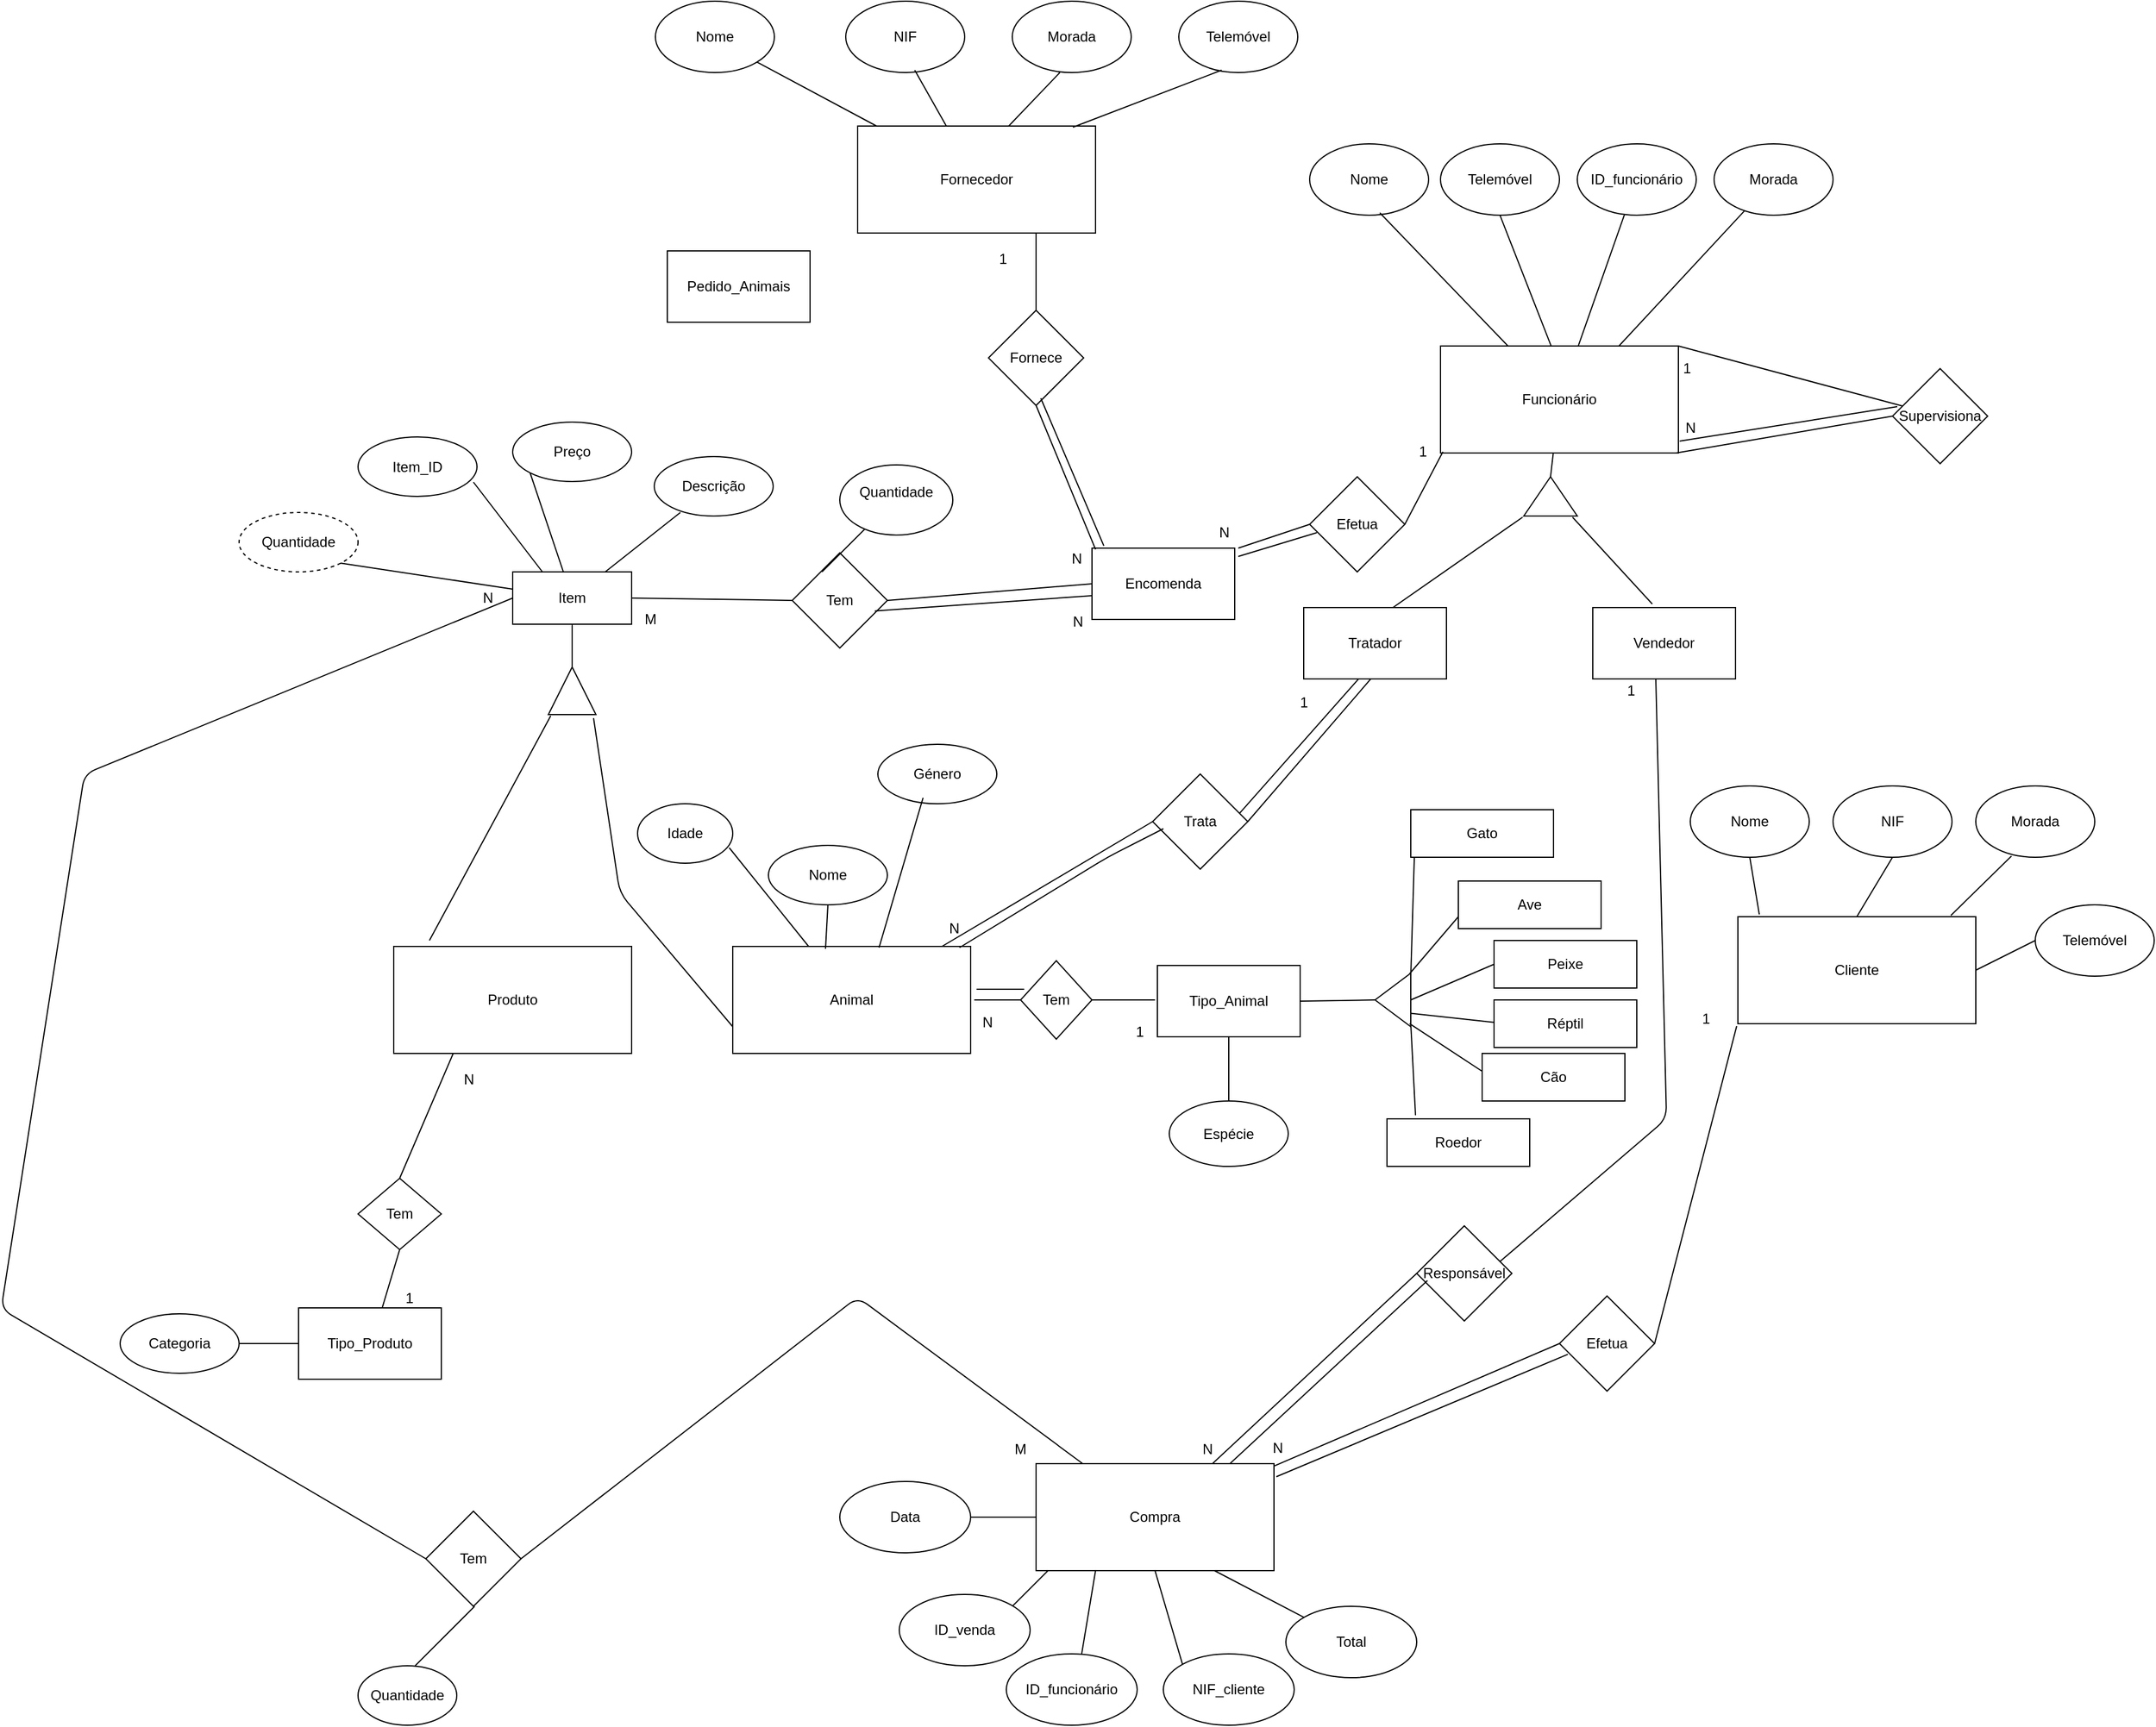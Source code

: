<mxfile version="10.6.0" type="device"><diagram id="FRDABGkVhqQnjcXK8Obk" name="Page-1"><mxGraphModel dx="1667" dy="494" grid="1" gridSize="10" guides="1" tooltips="1" connect="1" arrows="1" fold="1" page="1" pageScale="1" pageWidth="827" pageHeight="1169" math="0" shadow="0"><root><mxCell id="0"/><mxCell id="1" parent="0"/><mxCell id="_rXW79OoXIM1XM2vU_pH-1" value="Fornecedor" style="rounded=0;whiteSpace=wrap;html=1;" parent="1" vertex="1"><mxGeometry x="460" y="145" width="200" height="90" as="geometry"/></mxCell><mxCell id="_rXW79OoXIM1XM2vU_pH-3" value="Animal" style="rounded=0;whiteSpace=wrap;html=1;" parent="1" vertex="1"><mxGeometry x="355" y="835" width="200" height="90" as="geometry"/></mxCell><mxCell id="_rXW79OoXIM1XM2vU_pH-4" value="Produto" style="rounded=0;whiteSpace=wrap;html=1;" parent="1" vertex="1"><mxGeometry x="70" y="835" width="200" height="90" as="geometry"/></mxCell><mxCell id="_rXW79OoXIM1XM2vU_pH-5" value="Funcionário" style="rounded=0;whiteSpace=wrap;html=1;" parent="1" vertex="1"><mxGeometry x="950" y="330" width="200" height="90" as="geometry"/></mxCell><mxCell id="_rXW79OoXIM1XM2vU_pH-6" value="Cliente" style="rounded=0;whiteSpace=wrap;html=1;" parent="1" vertex="1"><mxGeometry x="1200" y="810" width="200" height="90" as="geometry"/></mxCell><mxCell id="_rXW79OoXIM1XM2vU_pH-7" value="Compra" style="rounded=0;whiteSpace=wrap;html=1;" parent="1" vertex="1"><mxGeometry x="610" y="1270" width="200" height="90" as="geometry"/></mxCell><mxCell id="_rXW79OoXIM1XM2vU_pH-11" value="Pedido_Animais" style="rounded=0;whiteSpace=wrap;html=1;" parent="1" vertex="1"><mxGeometry x="300" y="250" width="120" height="60" as="geometry"/></mxCell><mxCell id="_rXW79OoXIM1XM2vU_pH-13" value="Item" style="rounded=0;whiteSpace=wrap;html=1;" parent="1" vertex="1"><mxGeometry x="170" y="520" width="100" height="44" as="geometry"/></mxCell><mxCell id="_rXW79OoXIM1XM2vU_pH-14" value="Encomenda" style="rounded=0;whiteSpace=wrap;html=1;" parent="1" vertex="1"><mxGeometry x="657" y="500" width="120" height="60" as="geometry"/></mxCell><mxCell id="_rXW79OoXIM1XM2vU_pH-15" value="Nome" style="ellipse;whiteSpace=wrap;html=1;" parent="1" vertex="1"><mxGeometry x="290" y="40" width="100" height="60" as="geometry"/></mxCell><mxCell id="_rXW79OoXIM1XM2vU_pH-17" value="ID_funcionário" style="ellipse;whiteSpace=wrap;html=1;" parent="1" vertex="1"><mxGeometry x="1065" y="160" width="100" height="60" as="geometry"/></mxCell><mxCell id="_rXW79OoXIM1XM2vU_pH-18" value="Telemóvel" style="ellipse;whiteSpace=wrap;html=1;" parent="1" vertex="1"><mxGeometry x="950" y="160" width="100" height="60" as="geometry"/></mxCell><mxCell id="_rXW79OoXIM1XM2vU_pH-19" value="Nome" style="ellipse;whiteSpace=wrap;html=1;" parent="1" vertex="1"><mxGeometry x="840" y="160" width="100" height="60" as="geometry"/></mxCell><mxCell id="_rXW79OoXIM1XM2vU_pH-20" value="NIF" style="ellipse;whiteSpace=wrap;html=1;" parent="1" vertex="1"><mxGeometry x="450" y="40" width="100" height="60" as="geometry"/></mxCell><mxCell id="_rXW79OoXIM1XM2vU_pH-21" value="Morada" style="ellipse;whiteSpace=wrap;html=1;" parent="1" vertex="1"><mxGeometry x="590" y="40" width="100" height="60" as="geometry"/></mxCell><mxCell id="_rXW79OoXIM1XM2vU_pH-24" value="Telemóvel" style="ellipse;whiteSpace=wrap;html=1;" parent="1" vertex="1"><mxGeometry x="730" y="40" width="100" height="60" as="geometry"/></mxCell><mxCell id="_rXW79OoXIM1XM2vU_pH-26" value="" style="endArrow=none;html=1;entryX=1;entryY=1;entryDx=0;entryDy=0;" parent="1" source="_rXW79OoXIM1XM2vU_pH-1" target="_rXW79OoXIM1XM2vU_pH-15" edge="1"><mxGeometry width="50" height="50" relative="1" as="geometry"><mxPoint x="390" y="140" as="sourcePoint"/><mxPoint x="440" y="90" as="targetPoint"/></mxGeometry></mxCell><mxCell id="_rXW79OoXIM1XM2vU_pH-27" value="" style="endArrow=none;html=1;entryX=0.58;entryY=0.967;entryDx=0;entryDy=0;entryPerimeter=0;" parent="1" source="_rXW79OoXIM1XM2vU_pH-1" target="_rXW79OoXIM1XM2vU_pH-20" edge="1"><mxGeometry width="50" height="50" relative="1" as="geometry"><mxPoint x="500" y="150" as="sourcePoint"/><mxPoint x="550" y="100" as="targetPoint"/></mxGeometry></mxCell><mxCell id="_rXW79OoXIM1XM2vU_pH-28" value="" style="endArrow=none;html=1;exitX=0.635;exitY=0;exitDx=0;exitDy=0;exitPerimeter=0;" parent="1" source="_rXW79OoXIM1XM2vU_pH-1" edge="1"><mxGeometry width="50" height="50" relative="1" as="geometry"><mxPoint x="580" y="150" as="sourcePoint"/><mxPoint x="630" y="100" as="targetPoint"/></mxGeometry></mxCell><mxCell id="_rXW79OoXIM1XM2vU_pH-29" value="" style="endArrow=none;html=1;exitX=0.905;exitY=0.011;exitDx=0;exitDy=0;exitPerimeter=0;entryX=0.36;entryY=0.967;entryDx=0;entryDy=0;entryPerimeter=0;" parent="1" source="_rXW79OoXIM1XM2vU_pH-1" target="_rXW79OoXIM1XM2vU_pH-24" edge="1"><mxGeometry width="50" height="50" relative="1" as="geometry"><mxPoint x="700" y="150" as="sourcePoint"/><mxPoint x="750" y="100" as="targetPoint"/></mxGeometry></mxCell><mxCell id="_rXW79OoXIM1XM2vU_pH-31" value="Morada" style="ellipse;whiteSpace=wrap;html=1;" parent="1" vertex="1"><mxGeometry x="1180" y="160" width="100" height="60" as="geometry"/></mxCell><mxCell id="_rXW79OoXIM1XM2vU_pH-33" value="" style="endArrow=none;html=1;entryX=0.59;entryY=0.967;entryDx=0;entryDy=0;entryPerimeter=0;" parent="1" source="_rXW79OoXIM1XM2vU_pH-5" target="_rXW79OoXIM1XM2vU_pH-19" edge="1"><mxGeometry width="50" height="50" relative="1" as="geometry"><mxPoint x="930" y="260" as="sourcePoint"/><mxPoint x="980" y="210" as="targetPoint"/></mxGeometry></mxCell><mxCell id="_rXW79OoXIM1XM2vU_pH-34" value="" style="endArrow=none;html=1;entryX=0.5;entryY=1;entryDx=0;entryDy=0;" parent="1" target="_rXW79OoXIM1XM2vU_pH-18" edge="1"><mxGeometry width="50" height="50" relative="1" as="geometry"><mxPoint x="1043" y="330" as="sourcePoint"/><mxPoint x="1100" y="210" as="targetPoint"/></mxGeometry></mxCell><mxCell id="_rXW79OoXIM1XM2vU_pH-35" value="" style="endArrow=none;html=1;" parent="1" source="_rXW79OoXIM1XM2vU_pH-5" target="_rXW79OoXIM1XM2vU_pH-17" edge="1"><mxGeometry width="50" height="50" relative="1" as="geometry"><mxPoint x="1170" y="260" as="sourcePoint"/><mxPoint x="1220" y="210" as="targetPoint"/></mxGeometry></mxCell><mxCell id="_rXW79OoXIM1XM2vU_pH-36" value="" style="endArrow=none;html=1;exitX=0.75;exitY=0;exitDx=0;exitDy=0;" parent="1" source="_rXW79OoXIM1XM2vU_pH-5" target="_rXW79OoXIM1XM2vU_pH-31" edge="1"><mxGeometry width="50" height="50" relative="1" as="geometry"><mxPoint x="1200" y="260" as="sourcePoint"/><mxPoint x="1250" y="210" as="targetPoint"/></mxGeometry></mxCell><mxCell id="_rXW79OoXIM1XM2vU_pH-37" value="" style="endArrow=none;html=1;" parent="1" edge="1"><mxGeometry width="50" height="50" relative="1" as="geometry"><mxPoint x="650" y="880" as="sourcePoint"/><mxPoint x="710" y="880" as="targetPoint"/></mxGeometry></mxCell><mxCell id="_rXW79OoXIM1XM2vU_pH-38" value="" style="triangle;whiteSpace=wrap;html=1;direction=west;" parent="1" vertex="1"><mxGeometry x="895" y="857.5" width="30" height="45" as="geometry"/></mxCell><mxCell id="_rXW79OoXIM1XM2vU_pH-41" value="" style="endArrow=none;html=1;exitX=0.033;exitY=0.989;exitDx=0;exitDy=0;exitPerimeter=0;" parent="1" source="_rXW79OoXIM1XM2vU_pH-38" edge="1"><mxGeometry width="50" height="50" relative="1" as="geometry"><mxPoint x="915" y="860" as="sourcePoint"/><mxPoint x="965" y="810" as="targetPoint"/></mxGeometry></mxCell><mxCell id="_rXW79OoXIM1XM2vU_pH-42" value="" style="endArrow=none;html=1;exitX=0;exitY=0.5;exitDx=0;exitDy=0;" parent="1" source="_rXW79OoXIM1XM2vU_pH-38" edge="1"><mxGeometry width="50" height="50" relative="1" as="geometry"><mxPoint x="945" y="900" as="sourcePoint"/><mxPoint x="995" y="850" as="targetPoint"/></mxGeometry></mxCell><mxCell id="_rXW79OoXIM1XM2vU_pH-43" value="" style="endArrow=none;html=1;entryX=0.033;entryY=0.056;entryDx=0;entryDy=0;entryPerimeter=0;" parent="1" target="_rXW79OoXIM1XM2vU_pH-38" edge="1"><mxGeometry width="50" height="50" relative="1" as="geometry"><mxPoint x="985" y="940" as="sourcePoint"/><mxPoint x="935" y="900" as="targetPoint"/></mxGeometry></mxCell><mxCell id="_rXW79OoXIM1XM2vU_pH-44" value="" style="endArrow=none;html=1;entryX=0;entryY=0.25;entryDx=0;entryDy=0;" parent="1" target="_rXW79OoXIM1XM2vU_pH-38" edge="1"><mxGeometry width="50" height="50" relative="1" as="geometry"><mxPoint x="995" y="900" as="sourcePoint"/><mxPoint x="1005" y="890" as="targetPoint"/><Array as="points"><mxPoint x="1005" y="900"/></Array></mxGeometry></mxCell><mxCell id="_rXW79OoXIM1XM2vU_pH-45" value="Ave" style="rounded=0;whiteSpace=wrap;html=1;" parent="1" vertex="1"><mxGeometry x="965" y="780" width="120" height="40" as="geometry"/></mxCell><mxCell id="_rXW79OoXIM1XM2vU_pH-48" value="Peixe" style="rounded=0;whiteSpace=wrap;html=1;" parent="1" vertex="1"><mxGeometry x="995" y="830" width="120" height="40" as="geometry"/></mxCell><mxCell id="_rXW79OoXIM1XM2vU_pH-49" value="Réptil" style="rounded=0;whiteSpace=wrap;html=1;" parent="1" vertex="1"><mxGeometry x="995" y="880" width="120" height="40" as="geometry"/></mxCell><mxCell id="_rXW79OoXIM1XM2vU_pH-50" value="Cão" style="rounded=0;whiteSpace=wrap;html=1;" parent="1" vertex="1"><mxGeometry x="985" y="925" width="120" height="40" as="geometry"/></mxCell><mxCell id="_rXW79OoXIM1XM2vU_pH-51" value="Roedor" style="rounded=0;whiteSpace=wrap;html=1;" parent="1" vertex="1"><mxGeometry x="905" y="980" width="120" height="40" as="geometry"/></mxCell><mxCell id="_rXW79OoXIM1XM2vU_pH-52" value="Gato" style="rounded=0;whiteSpace=wrap;html=1;" parent="1" vertex="1"><mxGeometry x="925" y="720" width="120" height="40" as="geometry"/></mxCell><mxCell id="_rXW79OoXIM1XM2vU_pH-53" value="" style="endArrow=none;html=1;exitX=0.2;exitY=-0.075;exitDx=0;exitDy=0;exitPerimeter=0;" parent="1" source="_rXW79OoXIM1XM2vU_pH-51" edge="1"><mxGeometry width="50" height="50" relative="1" as="geometry"><mxPoint x="885" y="950" as="sourcePoint"/><mxPoint x="925" y="900" as="targetPoint"/></mxGeometry></mxCell><mxCell id="_rXW79OoXIM1XM2vU_pH-54" value="" style="endArrow=none;html=1;entryX=0.025;entryY=1;entryDx=0;entryDy=0;entryPerimeter=0;" parent="1" target="_rXW79OoXIM1XM2vU_pH-52" edge="1"><mxGeometry width="50" height="50" relative="1" as="geometry"><mxPoint x="925" y="860" as="sourcePoint"/><mxPoint x="955" y="750" as="targetPoint"/></mxGeometry></mxCell><mxCell id="_rXW79OoXIM1XM2vU_pH-55" value="" style="endArrow=none;html=1;" parent="1" edge="1"><mxGeometry width="50" height="50" relative="1" as="geometry"><mxPoint x="570" y="1410" as="sourcePoint"/><mxPoint x="620" y="1360" as="targetPoint"/></mxGeometry></mxCell><mxCell id="_rXW79OoXIM1XM2vU_pH-56" value="" style="endArrow=none;html=1;entryX=0.25;entryY=1;entryDx=0;entryDy=0;exitX=0.573;exitY=0.033;exitDx=0;exitDy=0;exitPerimeter=0;" parent="1" source="_rXW79OoXIM1XM2vU_pH-60" target="_rXW79OoXIM1XM2vU_pH-7" edge="1"><mxGeometry width="50" height="50" relative="1" as="geometry"><mxPoint x="650" y="1410" as="sourcePoint"/><mxPoint x="700" y="1360" as="targetPoint"/></mxGeometry></mxCell><mxCell id="_rXW79OoXIM1XM2vU_pH-57" value="" style="endArrow=none;html=1;entryX=0.5;entryY=1;entryDx=0;entryDy=0;exitX=0;exitY=0;exitDx=0;exitDy=0;" parent="1" source="_rXW79OoXIM1XM2vU_pH-61" target="_rXW79OoXIM1XM2vU_pH-7" edge="1"><mxGeometry width="50" height="50" relative="1" as="geometry"><mxPoint x="710" y="1420" as="sourcePoint"/><mxPoint x="740" y="1360" as="targetPoint"/></mxGeometry></mxCell><mxCell id="_rXW79OoXIM1XM2vU_pH-58" value="" style="endArrow=none;html=1;entryX=0.75;entryY=1;entryDx=0;entryDy=0;" parent="1" source="_rXW79OoXIM1XM2vU_pH-62" target="_rXW79OoXIM1XM2vU_pH-7" edge="1"><mxGeometry width="50" height="50" relative="1" as="geometry"><mxPoint x="790" y="1410" as="sourcePoint"/><mxPoint x="850" y="1360" as="targetPoint"/></mxGeometry></mxCell><mxCell id="_rXW79OoXIM1XM2vU_pH-59" value="ID_venda" style="ellipse;whiteSpace=wrap;html=1;" parent="1" vertex="1"><mxGeometry x="495" y="1380" width="110" height="60" as="geometry"/></mxCell><mxCell id="_rXW79OoXIM1XM2vU_pH-60" value="ID_funcionário" style="ellipse;whiteSpace=wrap;html=1;" parent="1" vertex="1"><mxGeometry x="585" y="1430" width="110" height="60" as="geometry"/></mxCell><mxCell id="_rXW79OoXIM1XM2vU_pH-61" value="NIF_cliente" style="ellipse;whiteSpace=wrap;html=1;" parent="1" vertex="1"><mxGeometry x="717" y="1430" width="110" height="60" as="geometry"/></mxCell><mxCell id="_rXW79OoXIM1XM2vU_pH-62" value="Total" style="ellipse;whiteSpace=wrap;html=1;" parent="1" vertex="1"><mxGeometry x="820" y="1390" width="110" height="60" as="geometry"/></mxCell><mxCell id="_rXW79OoXIM1XM2vU_pH-63" value="Nome" style="ellipse;whiteSpace=wrap;html=1;" parent="1" vertex="1"><mxGeometry x="1160" y="700" width="100" height="60" as="geometry"/></mxCell><mxCell id="_rXW79OoXIM1XM2vU_pH-64" value="Telemóvel" style="ellipse;whiteSpace=wrap;html=1;" parent="1" vertex="1"><mxGeometry x="1450" y="800" width="100" height="60" as="geometry"/></mxCell><mxCell id="_rXW79OoXIM1XM2vU_pH-65" value="NIF" style="ellipse;whiteSpace=wrap;html=1;" parent="1" vertex="1"><mxGeometry x="1280" y="700" width="100" height="60" as="geometry"/></mxCell><mxCell id="_rXW79OoXIM1XM2vU_pH-66" value="Morada" style="ellipse;whiteSpace=wrap;html=1;" parent="1" vertex="1"><mxGeometry x="1400" y="700" width="100" height="60" as="geometry"/></mxCell><mxCell id="_rXW79OoXIM1XM2vU_pH-67" value="" style="endArrow=none;html=1;exitX=0.09;exitY=-0.022;exitDx=0;exitDy=0;exitPerimeter=0;entryX=0.5;entryY=1;entryDx=0;entryDy=0;" parent="1" source="_rXW79OoXIM1XM2vU_pH-6" target="_rXW79OoXIM1XM2vU_pH-63" edge="1"><mxGeometry width="50" height="50" relative="1" as="geometry"><mxPoint x="1190" y="800" as="sourcePoint"/><mxPoint x="1240" y="750" as="targetPoint"/></mxGeometry></mxCell><mxCell id="_rXW79OoXIM1XM2vU_pH-68" value="" style="endArrow=none;html=1;exitX=0.5;exitY=0;exitDx=0;exitDy=0;entryX=0.5;entryY=1;entryDx=0;entryDy=0;" parent="1" source="_rXW79OoXIM1XM2vU_pH-6" target="_rXW79OoXIM1XM2vU_pH-65" edge="1"><mxGeometry width="50" height="50" relative="1" as="geometry"><mxPoint x="1300" y="800" as="sourcePoint"/><mxPoint x="1350" y="750" as="targetPoint"/></mxGeometry></mxCell><mxCell id="_rXW79OoXIM1XM2vU_pH-70" value="" style="endArrow=none;html=1;exitX=0.895;exitY=-0.011;exitDx=0;exitDy=0;exitPerimeter=0;entryX=0.3;entryY=0.983;entryDx=0;entryDy=0;entryPerimeter=0;" parent="1" source="_rXW79OoXIM1XM2vU_pH-6" target="_rXW79OoXIM1XM2vU_pH-66" edge="1"><mxGeometry width="50" height="50" relative="1" as="geometry"><mxPoint x="1400" y="800" as="sourcePoint"/><mxPoint x="1450" y="750" as="targetPoint"/></mxGeometry></mxCell><mxCell id="_rXW79OoXIM1XM2vU_pH-71" value="" style="endArrow=none;html=1;exitX=1;exitY=0.5;exitDx=0;exitDy=0;entryX=0;entryY=0.5;entryDx=0;entryDy=0;" parent="1" source="_rXW79OoXIM1XM2vU_pH-6" target="_rXW79OoXIM1XM2vU_pH-64" edge="1"><mxGeometry width="50" height="50" relative="1" as="geometry"><mxPoint x="1410" y="870" as="sourcePoint"/><mxPoint x="1460" y="820" as="targetPoint"/></mxGeometry></mxCell><mxCell id="_rXW79OoXIM1XM2vU_pH-72" value="Efetua" style="rhombus;whiteSpace=wrap;html=1;" parent="1" vertex="1"><mxGeometry x="1050" y="1129" width="80" height="80" as="geometry"/></mxCell><mxCell id="_rXW79OoXIM1XM2vU_pH-73" value="Efetua" style="rhombus;whiteSpace=wrap;html=1;" parent="1" vertex="1"><mxGeometry x="840" y="440" width="80" height="80" as="geometry"/></mxCell><mxCell id="_rXW79OoXIM1XM2vU_pH-74" value="" style="endArrow=none;html=1;exitX=1;exitY=0.5;exitDx=0;exitDy=0;entryX=-0.005;entryY=1.022;entryDx=0;entryDy=0;entryPerimeter=0;" parent="1" source="_rXW79OoXIM1XM2vU_pH-72" target="_rXW79OoXIM1XM2vU_pH-6" edge="1"><mxGeometry width="50" height="50" relative="1" as="geometry"><mxPoint x="1170" y="940" as="sourcePoint"/><mxPoint x="1220" y="890" as="targetPoint"/></mxGeometry></mxCell><mxCell id="_rXW79OoXIM1XM2vU_pH-75" value="" style="endArrow=none;html=1;entryX=0;entryY=0.5;entryDx=0;entryDy=0;" parent="1" source="_rXW79OoXIM1XM2vU_pH-7" target="_rXW79OoXIM1XM2vU_pH-72" edge="1"><mxGeometry width="50" height="50" relative="1" as="geometry"><mxPoint x="800" y="1300" as="sourcePoint"/><mxPoint x="850" y="1250" as="targetPoint"/></mxGeometry></mxCell><mxCell id="_rXW79OoXIM1XM2vU_pH-76" value="" style="endArrow=none;html=1;exitX=1;exitY=0.5;exitDx=0;exitDy=0;entryX=0.01;entryY=0.989;entryDx=0;entryDy=0;entryPerimeter=0;" parent="1" source="_rXW79OoXIM1XM2vU_pH-73" target="_rXW79OoXIM1XM2vU_pH-5" edge="1"><mxGeometry width="50" height="50" relative="1" as="geometry"><mxPoint x="930" y="460" as="sourcePoint"/><mxPoint x="980" y="410" as="targetPoint"/></mxGeometry></mxCell><mxCell id="_rXW79OoXIM1XM2vU_pH-77" value="" style="endArrow=none;html=1;entryX=0;entryY=0.5;entryDx=0;entryDy=0;" parent="1" target="_rXW79OoXIM1XM2vU_pH-73" edge="1"><mxGeometry width="50" height="50" relative="1" as="geometry"><mxPoint x="780" y="500" as="sourcePoint"/><mxPoint x="860" y="460" as="targetPoint"/></mxGeometry></mxCell><mxCell id="_rXW79OoXIM1XM2vU_pH-78" value="Trata" style="rhombus;whiteSpace=wrap;html=1;" parent="1" vertex="1"><mxGeometry x="708" y="690" width="80" height="80" as="geometry"/></mxCell><mxCell id="_rXW79OoXIM1XM2vU_pH-79" value="" style="endArrow=none;html=1;exitX=1;exitY=0.5;exitDx=0;exitDy=0;" parent="1" source="_rXW79OoXIM1XM2vU_pH-78" edge="1"><mxGeometry width="50" height="50" relative="1" as="geometry"><mxPoint x="1010" y="470" as="sourcePoint"/><mxPoint x="900" y="600" as="targetPoint"/></mxGeometry></mxCell><mxCell id="_rXW79OoXIM1XM2vU_pH-81" value="Data" style="ellipse;whiteSpace=wrap;html=1;" parent="1" vertex="1"><mxGeometry x="445" y="1285" width="110" height="60" as="geometry"/></mxCell><mxCell id="_rXW79OoXIM1XM2vU_pH-82" value="" style="endArrow=none;html=1;exitX=1;exitY=0.5;exitDx=0;exitDy=0;entryX=0;entryY=0.5;entryDx=0;entryDy=0;" parent="1" source="_rXW79OoXIM1XM2vU_pH-81" target="_rXW79OoXIM1XM2vU_pH-7" edge="1"><mxGeometry width="50" height="50" relative="1" as="geometry"><mxPoint x="560" y="1340" as="sourcePoint"/><mxPoint x="600" y="1315" as="targetPoint"/></mxGeometry></mxCell><mxCell id="_rXW79OoXIM1XM2vU_pH-84" value="1" style="text;html=1;resizable=0;points=[];autosize=1;align=left;verticalAlign=top;spacingTop=-4;" parent="1" vertex="1"><mxGeometry x="930" y="409" width="20" height="20" as="geometry"/></mxCell><mxCell id="_rXW79OoXIM1XM2vU_pH-85" value="N" style="text;html=1;resizable=0;points=[];autosize=1;align=left;verticalAlign=top;spacingTop=-4;" parent="1" vertex="1"><mxGeometry x="762" y="477" width="20" height="20" as="geometry"/></mxCell><mxCell id="_rXW79OoXIM1XM2vU_pH-86" value="1" style="text;html=1;resizable=0;points=[];autosize=1;align=left;verticalAlign=top;spacingTop=-4;" parent="1" vertex="1"><mxGeometry x="830" y="620" width="20" height="20" as="geometry"/></mxCell><mxCell id="_rXW79OoXIM1XM2vU_pH-87" value="N" style="text;html=1;resizable=0;points=[];autosize=1;align=left;verticalAlign=top;spacingTop=-4;" parent="1" vertex="1"><mxGeometry x="535" y="810" width="20" height="20" as="geometry"/></mxCell><mxCell id="_rXW79OoXIM1XM2vU_pH-88" value="1" style="text;html=1;resizable=0;points=[];autosize=1;align=left;verticalAlign=top;spacingTop=-4;" parent="1" vertex="1"><mxGeometry x="1168" y="886" width="20" height="20" as="geometry"/></mxCell><mxCell id="_rXW79OoXIM1XM2vU_pH-89" value="N" style="text;html=1;resizable=0;points=[];autosize=1;align=left;verticalAlign=top;spacingTop=-4;" parent="1" vertex="1"><mxGeometry x="807" y="1247" width="20" height="20" as="geometry"/></mxCell><mxCell id="_rXW79OoXIM1XM2vU_pH-90" value="" style="endArrow=none;html=1;exitX=0.025;exitY=0.017;exitDx=0;exitDy=0;exitPerimeter=0;" parent="1" source="_rXW79OoXIM1XM2vU_pH-14" edge="1"><mxGeometry width="50" height="50" relative="1" as="geometry"><mxPoint x="505" y="270" as="sourcePoint"/><mxPoint x="610" y="380" as="targetPoint"/></mxGeometry></mxCell><mxCell id="_rXW79OoXIM1XM2vU_pH-91" value="Fornece" style="rhombus;whiteSpace=wrap;html=1;" parent="1" vertex="1"><mxGeometry x="570" y="300" width="80" height="80" as="geometry"/></mxCell><mxCell id="_rXW79OoXIM1XM2vU_pH-92" value="" style="endArrow=none;html=1;exitX=0.5;exitY=0;exitDx=0;exitDy=0;entryX=0.75;entryY=1;entryDx=0;entryDy=0;" parent="1" source="_rXW79OoXIM1XM2vU_pH-91" target="_rXW79OoXIM1XM2vU_pH-1" edge="1"><mxGeometry width="50" height="50" relative="1" as="geometry"><mxPoint x="560" y="280" as="sourcePoint"/><mxPoint x="610" y="230" as="targetPoint"/></mxGeometry></mxCell><mxCell id="_rXW79OoXIM1XM2vU_pH-93" value="1" style="text;html=1;resizable=0;points=[];autosize=1;align=left;verticalAlign=top;spacingTop=-4;" parent="1" vertex="1"><mxGeometry x="577" y="247" width="20" height="20" as="geometry"/></mxCell><mxCell id="_rXW79OoXIM1XM2vU_pH-94" value="N" style="text;html=1;resizable=0;points=[];autosize=1;align=left;verticalAlign=top;spacingTop=-4;" parent="1" vertex="1"><mxGeometry x="638" y="499" width="20" height="20" as="geometry"/></mxCell><mxCell id="_rXW79OoXIM1XM2vU_pH-95" value="" style="endArrow=none;html=1;exitX=1;exitY=0;exitDx=0;exitDy=0;exitPerimeter=0;" parent="1" source="_rXW79OoXIM1XM2vU_pH-5" target="_rXW79OoXIM1XM2vU_pH-97" edge="1"><mxGeometry width="50" height="50" relative="1" as="geometry"><mxPoint x="1140" y="360" as="sourcePoint"/><mxPoint x="1320" y="370" as="targetPoint"/></mxGeometry></mxCell><mxCell id="_rXW79OoXIM1XM2vU_pH-96" value="" style="endArrow=none;html=1;entryX=0;entryY=0.5;entryDx=0;entryDy=0;" parent="1" target="_rXW79OoXIM1XM2vU_pH-97" edge="1"><mxGeometry width="50" height="50" relative="1" as="geometry"><mxPoint x="1148" y="420" as="sourcePoint"/><mxPoint x="1320" y="400" as="targetPoint"/></mxGeometry></mxCell><mxCell id="_rXW79OoXIM1XM2vU_pH-97" value="Supervisiona" style="rhombus;whiteSpace=wrap;html=1;" parent="1" vertex="1"><mxGeometry x="1330" y="349" width="80" height="80" as="geometry"/></mxCell><mxCell id="_rXW79OoXIM1XM2vU_pH-98" value="1" style="text;html=1;resizable=0;points=[];autosize=1;align=left;verticalAlign=top;spacingTop=-4;" parent="1" vertex="1"><mxGeometry x="1152" y="339" width="20" height="20" as="geometry"/></mxCell><mxCell id="_rXW79OoXIM1XM2vU_pH-99" value="N" style="text;html=1;resizable=0;points=[];autosize=1;align=left;verticalAlign=top;spacingTop=-4;" parent="1" vertex="1"><mxGeometry x="1154" y="389" width="20" height="20" as="geometry"/></mxCell><mxCell id="_rXW79OoXIM1XM2vU_pH-100" value="Quantidade" style="ellipse;whiteSpace=wrap;html=1;dashed=1;" parent="1" vertex="1"><mxGeometry x="-60" y="470" width="100" height="50" as="geometry"/></mxCell><mxCell id="_rXW79OoXIM1XM2vU_pH-102" value="Categoria" style="ellipse;whiteSpace=wrap;html=1;" parent="1" vertex="1"><mxGeometry x="-160" y="1144" width="100" height="50" as="geometry"/></mxCell><mxCell id="_rXW79OoXIM1XM2vU_pH-103" value="Item_ID" style="ellipse;whiteSpace=wrap;html=1;" parent="1" vertex="1"><mxGeometry x="40" y="406.5" width="100" height="50" as="geometry"/></mxCell><mxCell id="_rXW79OoXIM1XM2vU_pH-106" value="Nome" style="ellipse;whiteSpace=wrap;html=1;" parent="1" vertex="1"><mxGeometry x="385" y="750" width="100" height="50" as="geometry"/></mxCell><mxCell id="_rXW79OoXIM1XM2vU_pH-107" value="Descrição" style="ellipse;whiteSpace=wrap;html=1;" parent="1" vertex="1"><mxGeometry x="289" y="423" width="100" height="50" as="geometry"/></mxCell><mxCell id="_rXW79OoXIM1XM2vU_pH-121" value="Tipo_Animal" style="rounded=0;whiteSpace=wrap;html=1;" parent="1" vertex="1"><mxGeometry x="712" y="851" width="120" height="60" as="geometry"/></mxCell><mxCell id="_rXW79OoXIM1XM2vU_pH-122" value="" style="endArrow=none;html=1;exitX=1;exitY=0.5;exitDx=0;exitDy=0;entryX=1;entryY=0.5;entryDx=0;entryDy=0;" parent="1" source="_rXW79OoXIM1XM2vU_pH-121" target="_rXW79OoXIM1XM2vU_pH-38" edge="1"><mxGeometry width="50" height="50" relative="1" as="geometry"><mxPoint x="860" y="920" as="sourcePoint"/><mxPoint x="910" y="870" as="targetPoint"/></mxGeometry></mxCell><mxCell id="_rXW79OoXIM1XM2vU_pH-123" value="Preço" style="ellipse;whiteSpace=wrap;html=1;" parent="1" vertex="1"><mxGeometry x="170" y="394" width="100" height="50" as="geometry"/></mxCell><mxCell id="_rXW79OoXIM1XM2vU_pH-124" value="" style="endArrow=none;html=1;" parent="1" edge="1"><mxGeometry width="50" height="50" relative="1" as="geometry"><mxPoint x="558" y="880" as="sourcePoint"/><mxPoint x="600" y="880" as="targetPoint"/></mxGeometry></mxCell><mxCell id="_rXW79OoXIM1XM2vU_pH-125" value="Tem" style="rhombus;whiteSpace=wrap;html=1;" parent="1" vertex="1"><mxGeometry x="597" y="847" width="60" height="66" as="geometry"/></mxCell><mxCell id="_rXW79OoXIM1XM2vU_pH-126" value="" style="endArrow=none;html=1;entryX=0.5;entryY=1;entryDx=0;entryDy=0;" parent="1" target="_rXW79OoXIM1XM2vU_pH-121" edge="1"><mxGeometry width="50" height="50" relative="1" as="geometry"><mxPoint x="772" y="970" as="sourcePoint"/><mxPoint x="790" y="910" as="targetPoint"/></mxGeometry></mxCell><mxCell id="_rXW79OoXIM1XM2vU_pH-127" value="Espécie" style="ellipse;whiteSpace=wrap;html=1;" parent="1" vertex="1"><mxGeometry x="722" y="965" width="100" height="55" as="geometry"/></mxCell><mxCell id="_rXW79OoXIM1XM2vU_pH-128" value="N" style="text;html=1;resizable=0;points=[];autosize=1;align=left;verticalAlign=top;spacingTop=-4;" parent="1" vertex="1"><mxGeometry x="563" y="889" width="20" height="20" as="geometry"/></mxCell><mxCell id="_rXW79OoXIM1XM2vU_pH-130" value="1" style="text;html=1;resizable=0;points=[];autosize=1;align=left;verticalAlign=top;spacingTop=-4;" parent="1" vertex="1"><mxGeometry x="692" y="897" width="20" height="20" as="geometry"/></mxCell><mxCell id="_rXW79OoXIM1XM2vU_pH-131" value="" style="endArrow=none;html=1;exitX=0.083;exitY=-0.033;exitDx=0;exitDy=0;exitPerimeter=0;entryX=0.55;entryY=0.925;entryDx=0;entryDy=0;entryPerimeter=0;" parent="1" source="_rXW79OoXIM1XM2vU_pH-14" target="_rXW79OoXIM1XM2vU_pH-91" edge="1"><mxGeometry width="50" height="50" relative="1" as="geometry"><mxPoint x="610" y="420" as="sourcePoint"/><mxPoint x="660" y="370" as="targetPoint"/></mxGeometry></mxCell><mxCell id="_rXW79OoXIM1XM2vU_pH-132" value="" style="endArrow=none;html=1;" parent="1" edge="1"><mxGeometry width="50" height="50" relative="1" as="geometry"><mxPoint x="780" y="507" as="sourcePoint"/><mxPoint x="846" y="487" as="targetPoint"/></mxGeometry></mxCell><mxCell id="_rXW79OoXIM1XM2vU_pH-133" value="" style="endArrow=none;html=1;exitX=1.005;exitY=0.889;exitDx=0;exitDy=0;exitPerimeter=0;entryX=0.05;entryY=0.4;entryDx=0;entryDy=0;entryPerimeter=0;" parent="1" source="_rXW79OoXIM1XM2vU_pH-5" target="_rXW79OoXIM1XM2vU_pH-97" edge="1"><mxGeometry width="50" height="50" relative="1" as="geometry"><mxPoint x="1170" y="430" as="sourcePoint"/><mxPoint x="1220" y="380" as="targetPoint"/></mxGeometry></mxCell><mxCell id="_rXW79OoXIM1XM2vU_pH-135" value="" style="endArrow=none;html=1;exitX=0.913;exitY=0.413;exitDx=0;exitDy=0;exitPerimeter=0;" parent="1" source="_rXW79OoXIM1XM2vU_pH-78" edge="1"><mxGeometry width="50" height="50" relative="1" as="geometry"><mxPoint x="1030" y="460" as="sourcePoint"/><mxPoint x="890" y="600" as="targetPoint"/></mxGeometry></mxCell><mxCell id="_rXW79OoXIM1XM2vU_pH-136" value="" style="endArrow=none;html=1;" parent="1" edge="1"><mxGeometry width="50" height="50" relative="1" as="geometry"><mxPoint x="560" y="871" as="sourcePoint"/><mxPoint x="600" y="871" as="targetPoint"/></mxGeometry></mxCell><mxCell id="_rXW79OoXIM1XM2vU_pH-139" value="" style="endArrow=none;html=1;entryX=0.088;entryY=0.613;entryDx=0;entryDy=0;exitX=1.01;exitY=0.122;exitDx=0;exitDy=0;exitPerimeter=0;entryPerimeter=0;" parent="1" source="_rXW79OoXIM1XM2vU_pH-7" target="_rXW79OoXIM1XM2vU_pH-72" edge="1"><mxGeometry width="50" height="50" relative="1" as="geometry"><mxPoint x="1030" y="1220" as="sourcePoint"/><mxPoint x="1080" y="1170" as="targetPoint"/></mxGeometry></mxCell><mxCell id="_rXW79OoXIM1XM2vU_pH-140" value="" style="endArrow=none;html=1;" parent="1" edge="1"><mxGeometry width="50" height="50" relative="1" as="geometry"><mxPoint x="1000" y="1100" as="sourcePoint"/><mxPoint x="1131" y="610" as="targetPoint"/><Array as="points"><mxPoint x="1140" y="980"/></Array></mxGeometry></mxCell><mxCell id="_rXW79OoXIM1XM2vU_pH-142" value="Responsável" style="rhombus;whiteSpace=wrap;html=1;" parent="1" vertex="1"><mxGeometry x="930" y="1070" width="80" height="80" as="geometry"/></mxCell><mxCell id="_rXW79OoXIM1XM2vU_pH-143" value="" style="endArrow=none;html=1;entryX=0;entryY=0.5;entryDx=0;entryDy=0;" parent="1" source="_rXW79OoXIM1XM2vU_pH-7" target="_rXW79OoXIM1XM2vU_pH-142" edge="1"><mxGeometry width="50" height="50" relative="1" as="geometry"><mxPoint x="900" y="1150" as="sourcePoint"/><mxPoint x="950" y="1100" as="targetPoint"/></mxGeometry></mxCell><mxCell id="_rXW79OoXIM1XM2vU_pH-144" value="1" style="text;html=1;resizable=0;points=[];autosize=1;align=left;verticalAlign=top;spacingTop=-4;" parent="1" vertex="1"><mxGeometry x="1105" y="610" width="20" height="20" as="geometry"/></mxCell><mxCell id="_rXW79OoXIM1XM2vU_pH-145" value="N" style="text;html=1;resizable=0;points=[];autosize=1;align=left;verticalAlign=top;spacingTop=-4;" parent="1" vertex="1"><mxGeometry x="748" y="1248" width="20" height="20" as="geometry"/></mxCell><mxCell id="_rXW79OoXIM1XM2vU_pH-147" value="" style="endArrow=none;html=1;entryX=0.5;entryY=1;entryDx=0;entryDy=0;exitX=0.39;exitY=0.022;exitDx=0;exitDy=0;exitPerimeter=0;" parent="1" source="_rXW79OoXIM1XM2vU_pH-3" target="_rXW79OoXIM1XM2vU_pH-106" edge="1"><mxGeometry width="50" height="50" relative="1" as="geometry"><mxPoint x="420" y="850" as="sourcePoint"/><mxPoint x="470" y="800" as="targetPoint"/></mxGeometry></mxCell><mxCell id="_rXW79OoXIM1XM2vU_pH-148" value="" style="endArrow=none;html=1;entryX=0.22;entryY=0.94;entryDx=0;entryDy=0;entryPerimeter=0;" parent="1" source="_rXW79OoXIM1XM2vU_pH-13" target="_rXW79OoXIM1XM2vU_pH-107" edge="1"><mxGeometry width="50" height="50" relative="1" as="geometry"><mxPoint x="500" y="830" as="sourcePoint"/><mxPoint x="550" y="790" as="targetPoint"/></mxGeometry></mxCell><mxCell id="_rXW79OoXIM1XM2vU_pH-149" value="" style="endArrow=none;html=1;entryX=0;entryY=1;entryDx=0;entryDy=0;" parent="1" source="_rXW79OoXIM1XM2vU_pH-13" target="_rXW79OoXIM1XM2vU_pH-123" edge="1"><mxGeometry width="50" height="50" relative="1" as="geometry"><mxPoint x="370" y="770" as="sourcePoint"/><mxPoint x="420" y="720" as="targetPoint"/></mxGeometry></mxCell><mxCell id="_rXW79OoXIM1XM2vU_pH-150" value="" style="endArrow=none;html=1;exitX=0.815;exitY=0;exitDx=0;exitDy=0;exitPerimeter=0;entryX=0.113;entryY=0.575;entryDx=0;entryDy=0;entryPerimeter=0;" parent="1" source="_rXW79OoXIM1XM2vU_pH-7" target="_rXW79OoXIM1XM2vU_pH-142" edge="1"><mxGeometry width="50" height="50" relative="1" as="geometry"><mxPoint x="910" y="1160" as="sourcePoint"/><mxPoint x="960" y="1110" as="targetPoint"/></mxGeometry></mxCell><mxCell id="_rXW79OoXIM1XM2vU_pH-151" value="" style="endArrow=none;html=1;exitX=0.97;exitY=0.76;exitDx=0;exitDy=0;exitPerimeter=0;entryX=0.25;entryY=0;entryDx=0;entryDy=0;" parent="1" source="_rXW79OoXIM1XM2vU_pH-103" target="_rXW79OoXIM1XM2vU_pH-13" edge="1"><mxGeometry width="50" height="50" relative="1" as="geometry"><mxPoint x="50" y="870" as="sourcePoint"/><mxPoint x="70" y="830" as="targetPoint"/></mxGeometry></mxCell><mxCell id="_rXW79OoXIM1XM2vU_pH-152" value="" style="endArrow=none;html=1;exitX=1;exitY=1;exitDx=0;exitDy=0;" parent="1" source="_rXW79OoXIM1XM2vU_pH-100" target="_rXW79OoXIM1XM2vU_pH-13" edge="1"><mxGeometry width="50" height="50" relative="1" as="geometry"><mxPoint x="30" y="890" as="sourcePoint"/><mxPoint x="80" y="840" as="targetPoint"/></mxGeometry></mxCell><mxCell id="_rXW79OoXIM1XM2vU_pH-155" value="Género" style="ellipse;whiteSpace=wrap;html=1;" parent="1" vertex="1"><mxGeometry x="477" y="665" width="100" height="50" as="geometry"/></mxCell><mxCell id="_rXW79OoXIM1XM2vU_pH-156" value="" style="endArrow=none;html=1;exitX=0.615;exitY=0.011;exitDx=0;exitDy=0;exitPerimeter=0;" parent="1" source="_rXW79OoXIM1XM2vU_pH-3" edge="1"><mxGeometry width="50" height="50" relative="1" as="geometry"><mxPoint x="490" y="750" as="sourcePoint"/><mxPoint x="515" y="710" as="targetPoint"/></mxGeometry></mxCell><mxCell id="_rXW79OoXIM1XM2vU_pH-157" value="Idade" style="ellipse;whiteSpace=wrap;html=1;" parent="1" vertex="1"><mxGeometry x="275" y="715" width="80" height="50" as="geometry"/></mxCell><mxCell id="_rXW79OoXIM1XM2vU_pH-158" value="" style="endArrow=none;html=1;entryX=0.963;entryY=0.74;entryDx=0;entryDy=0;entryPerimeter=0;" parent="1" source="_rXW79OoXIM1XM2vU_pH-3" target="_rXW79OoXIM1XM2vU_pH-157" edge="1"><mxGeometry width="50" height="50" relative="1" as="geometry"><mxPoint x="300" y="740" as="sourcePoint"/><mxPoint x="350" y="690" as="targetPoint"/></mxGeometry></mxCell><mxCell id="_rXW79OoXIM1XM2vU_pH-159" value="Tem" style="rhombus;whiteSpace=wrap;html=1;" parent="1" vertex="1"><mxGeometry x="40" y="1030" width="70" height="60" as="geometry"/></mxCell><mxCell id="_rXW79OoXIM1XM2vU_pH-160" value="" style="endArrow=none;html=1;exitX=0.5;exitY=0;exitDx=0;exitDy=0;entryX=0.25;entryY=1;entryDx=0;entryDy=0;" parent="1" source="_rXW79OoXIM1XM2vU_pH-159" target="_rXW79OoXIM1XM2vU_pH-4" edge="1"><mxGeometry width="50" height="50" relative="1" as="geometry"><mxPoint x="80" y="1020" as="sourcePoint"/><mxPoint x="90" y="920" as="targetPoint"/></mxGeometry></mxCell><mxCell id="_rXW79OoXIM1XM2vU_pH-161" value="" style="endArrow=none;html=1;entryX=0.5;entryY=1;entryDx=0;entryDy=0;" parent="1" target="_rXW79OoXIM1XM2vU_pH-159" edge="1"><mxGeometry width="50" height="50" relative="1" as="geometry"><mxPoint x="60" y="1140" as="sourcePoint"/><mxPoint x="100" y="1090" as="targetPoint"/></mxGeometry></mxCell><mxCell id="_rXW79OoXIM1XM2vU_pH-162" value="Tipo_Produto" style="rounded=0;whiteSpace=wrap;html=1;" parent="1" vertex="1"><mxGeometry x="-10" y="1139" width="120" height="60" as="geometry"/></mxCell><mxCell id="_rXW79OoXIM1XM2vU_pH-163" value="" style="endArrow=none;html=1;entryX=0;entryY=0.5;entryDx=0;entryDy=0;" parent="1" source="_rXW79OoXIM1XM2vU_pH-102" target="_rXW79OoXIM1XM2vU_pH-162" edge="1"><mxGeometry width="50" height="50" relative="1" as="geometry"><mxPoint x="-60" y="1219" as="sourcePoint"/><mxPoint x="10.711" y="1169" as="targetPoint"/></mxGeometry></mxCell><mxCell id="_rXW79OoXIM1XM2vU_pH-169" value="" style="endArrow=none;html=1;entryX=0;entryY=0.5;entryDx=0;entryDy=0;" parent="1" source="_rXW79OoXIM1XM2vU_pH-3" target="_rXW79OoXIM1XM2vU_pH-78" edge="1"><mxGeometry width="50" height="50" relative="1" as="geometry"><mxPoint x="700" y="770" as="sourcePoint"/><mxPoint x="750" y="720" as="targetPoint"/></mxGeometry></mxCell><mxCell id="_rXW79OoXIM1XM2vU_pH-170" value="" style="endArrow=none;html=1;exitX=0.533;exitY=1.3;exitDx=0;exitDy=0;exitPerimeter=0;entryX=0.113;entryY=0.575;entryDx=0;entryDy=0;entryPerimeter=0;" parent="1" source="_rXW79OoXIM1XM2vU_pH-87" target="_rXW79OoXIM1XM2vU_pH-78" edge="1"><mxGeometry width="50" height="50" relative="1" as="geometry"><mxPoint x="690" y="780" as="sourcePoint"/><mxPoint x="740" y="730" as="targetPoint"/><Array as="points"><mxPoint x="670" y="760"/></Array></mxGeometry></mxCell><mxCell id="_rXW79OoXIM1XM2vU_pH-171" value="Tratador" style="rounded=0;whiteSpace=wrap;html=1;" parent="1" vertex="1"><mxGeometry x="835" y="550" width="120" height="60" as="geometry"/></mxCell><mxCell id="_rXW79OoXIM1XM2vU_pH-174" value="Vendedor" style="rounded=0;whiteSpace=wrap;html=1;" parent="1" vertex="1"><mxGeometry x="1078" y="550" width="120" height="60" as="geometry"/></mxCell><mxCell id="_rXW79OoXIM1XM2vU_pH-175" value="" style="triangle;whiteSpace=wrap;html=1;direction=north;" parent="1" vertex="1"><mxGeometry x="1020" y="440" width="45" height="33" as="geometry"/></mxCell><mxCell id="_rXW79OoXIM1XM2vU_pH-176" value="" style="endArrow=none;html=1;exitX=0.625;exitY=0;exitDx=0;exitDy=0;exitPerimeter=0;entryX=-0.03;entryY=-0.022;entryDx=0;entryDy=0;entryPerimeter=0;" parent="1" source="_rXW79OoXIM1XM2vU_pH-171" target="_rXW79OoXIM1XM2vU_pH-175" edge="1"><mxGeometry width="50" height="50" relative="1" as="geometry"><mxPoint x="1000" y="490" as="sourcePoint"/><mxPoint x="1050" y="440" as="targetPoint"/></mxGeometry></mxCell><mxCell id="_rXW79OoXIM1XM2vU_pH-178" value="" style="endArrow=none;html=1;entryX=-0.03;entryY=0.911;entryDx=0;entryDy=0;entryPerimeter=0;exitX=0.417;exitY=-0.05;exitDx=0;exitDy=0;exitPerimeter=0;" parent="1" source="_rXW79OoXIM1XM2vU_pH-174" target="_rXW79OoXIM1XM2vU_pH-175" edge="1"><mxGeometry width="50" height="50" relative="1" as="geometry"><mxPoint x="1050" y="500" as="sourcePoint"/><mxPoint x="1100" y="450" as="targetPoint"/></mxGeometry></mxCell><mxCell id="63qhcco9WqjcOoeDtrpP-1" value="Tem" style="rhombus;whiteSpace=wrap;html=1;" parent="1" vertex="1"><mxGeometry x="405" y="504" width="80" height="80" as="geometry"/></mxCell><mxCell id="63qhcco9WqjcOoeDtrpP-2" value="" style="endArrow=none;html=1;exitX=1;exitY=0.5;exitDx=0;exitDy=0;entryX=0;entryY=0.5;entryDx=0;entryDy=0;" parent="1" source="63qhcco9WqjcOoeDtrpP-1" target="_rXW79OoXIM1XM2vU_pH-14" edge="1"><mxGeometry width="50" height="50" relative="1" as="geometry"><mxPoint x="610" y="560" as="sourcePoint"/><mxPoint x="660" y="510" as="targetPoint"/></mxGeometry></mxCell><mxCell id="63qhcco9WqjcOoeDtrpP-3" value="" style="endArrow=none;html=1;exitX=1;exitY=0.5;exitDx=0;exitDy=0;entryX=0;entryY=0.5;entryDx=0;entryDy=0;" parent="1" source="_rXW79OoXIM1XM2vU_pH-13" target="63qhcco9WqjcOoeDtrpP-1" edge="1"><mxGeometry width="50" height="50" relative="1" as="geometry"><mxPoint x="360" y="580" as="sourcePoint"/><mxPoint x="410" y="530" as="targetPoint"/></mxGeometry></mxCell><mxCell id="63qhcco9WqjcOoeDtrpP-4" value="" style="endArrow=none;html=1;" parent="1" edge="1"><mxGeometry width="50" height="50" relative="1" as="geometry"><mxPoint x="430" y="520" as="sourcePoint"/><mxPoint x="480" y="470" as="targetPoint"/></mxGeometry></mxCell><mxCell id="63qhcco9WqjcOoeDtrpP-5" value="&lt;div&gt;Quantidade&lt;/div&gt;&lt;div&gt;&lt;br&gt;&lt;/div&gt;" style="ellipse;whiteSpace=wrap;html=1;" parent="1" vertex="1"><mxGeometry x="445" y="430" width="95" height="59" as="geometry"/></mxCell><mxCell id="63qhcco9WqjcOoeDtrpP-6" value="" style="triangle;whiteSpace=wrap;html=1;direction=north;" parent="1" vertex="1"><mxGeometry x="200" y="600" width="40" height="40" as="geometry"/></mxCell><mxCell id="63qhcco9WqjcOoeDtrpP-9" value="" style="endArrow=none;html=1;exitX=1;exitY=0.5;exitDx=0;exitDy=0;" parent="1" source="_rXW79OoXIM1XM2vU_pH-175" target="_rXW79OoXIM1XM2vU_pH-5" edge="1"><mxGeometry width="50" height="50" relative="1" as="geometry"><mxPoint x="1020" y="460" as="sourcePoint"/><mxPoint x="1070" y="410" as="targetPoint"/></mxGeometry></mxCell><mxCell id="63qhcco9WqjcOoeDtrpP-11" value="" style="endArrow=none;html=1;exitX=1;exitY=0.5;exitDx=0;exitDy=0;entryX=0.5;entryY=1;entryDx=0;entryDy=0;" parent="1" source="63qhcco9WqjcOoeDtrpP-6" target="_rXW79OoXIM1XM2vU_pH-13" edge="1"><mxGeometry width="50" height="50" relative="1" as="geometry"><mxPoint x="190" y="610" as="sourcePoint"/><mxPoint x="240" y="560" as="targetPoint"/></mxGeometry></mxCell><mxCell id="63qhcco9WqjcOoeDtrpP-12" value="" style="endArrow=none;html=1;entryX=-0.025;entryY=0.05;entryDx=0;entryDy=0;entryPerimeter=0;" parent="1" target="63qhcco9WqjcOoeDtrpP-6" edge="1"><mxGeometry width="50" height="50" relative="1" as="geometry"><mxPoint x="100" y="830" as="sourcePoint"/><mxPoint x="230" y="630" as="targetPoint"/></mxGeometry></mxCell><mxCell id="63qhcco9WqjcOoeDtrpP-13" value="" style="endArrow=none;html=1;exitX=0;exitY=0.75;exitDx=0;exitDy=0;" parent="1" source="_rXW79OoXIM1XM2vU_pH-3" edge="1"><mxGeometry width="50" height="50" relative="1" as="geometry"><mxPoint x="160" y="810" as="sourcePoint"/><mxPoint x="238" y="643" as="targetPoint"/><Array as="points"><mxPoint x="260" y="790"/></Array></mxGeometry></mxCell><mxCell id="63qhcco9WqjcOoeDtrpP-14" value="" style="endArrow=none;html=1;exitX=0.868;exitY=0.611;exitDx=0;exitDy=0;exitPerimeter=0;" parent="1" source="63qhcco9WqjcOoeDtrpP-1" edge="1"><mxGeometry width="50" height="50" relative="1" as="geometry"><mxPoint x="613" y="580" as="sourcePoint"/><mxPoint x="657" y="540" as="targetPoint"/></mxGeometry></mxCell><mxCell id="63qhcco9WqjcOoeDtrpP-15" value="N" style="text;html=1;resizable=0;points=[];autosize=1;align=left;verticalAlign=top;spacingTop=-4;" parent="1" vertex="1"><mxGeometry x="639" y="552" width="20" height="20" as="geometry"/></mxCell><mxCell id="63qhcco9WqjcOoeDtrpP-16" value="M" style="text;html=1;resizable=0;points=[];autosize=1;align=left;verticalAlign=top;spacingTop=-4;" parent="1" vertex="1"><mxGeometry x="279" y="550" width="20" height="20" as="geometry"/></mxCell><mxCell id="63qhcco9WqjcOoeDtrpP-17" value="N" style="text;html=1;resizable=0;points=[];autosize=1;align=left;verticalAlign=top;spacingTop=-4;" parent="1" vertex="1"><mxGeometry x="127" y="937" width="20" height="20" as="geometry"/></mxCell><mxCell id="63qhcco9WqjcOoeDtrpP-18" value="1" style="text;html=1;resizable=0;points=[];autosize=1;align=left;verticalAlign=top;spacingTop=-4;" parent="1" vertex="1"><mxGeometry x="78" y="1121" width="20" height="20" as="geometry"/></mxCell><mxCell id="63qhcco9WqjcOoeDtrpP-25" value="Tem" style="rhombus;whiteSpace=wrap;html=1;" parent="1" vertex="1"><mxGeometry x="97" y="1310" width="80" height="80" as="geometry"/></mxCell><mxCell id="63qhcco9WqjcOoeDtrpP-26" value="" style="endArrow=none;html=1;exitX=1;exitY=0.5;exitDx=0;exitDy=0;" parent="1" source="63qhcco9WqjcOoeDtrpP-25" target="_rXW79OoXIM1XM2vU_pH-7" edge="1"><mxGeometry width="50" height="50" relative="1" as="geometry"><mxPoint x="170" y="1390" as="sourcePoint"/><mxPoint x="180" y="1340" as="targetPoint"/><Array as="points"><mxPoint x="460" y="1130"/></Array></mxGeometry></mxCell><mxCell id="63qhcco9WqjcOoeDtrpP-27" value="" style="endArrow=none;html=1;entryX=0;entryY=0.5;entryDx=0;entryDy=0;exitX=0;exitY=0.5;exitDx=0;exitDy=0;" parent="1" source="_rXW79OoXIM1XM2vU_pH-13" target="63qhcco9WqjcOoeDtrpP-25" edge="1"><mxGeometry width="50" height="50" relative="1" as="geometry"><mxPoint x="20" y="1410" as="sourcePoint"/><mxPoint x="70" y="1370" as="targetPoint"/><Array as="points"><mxPoint x="-190" y="690"/><mxPoint x="-260" y="1140"/></Array></mxGeometry></mxCell><mxCell id="63qhcco9WqjcOoeDtrpP-28" value="" style="endArrow=none;html=1;" parent="1" edge="1"><mxGeometry width="50" height="50" relative="1" as="geometry"><mxPoint x="88" y="1440" as="sourcePoint"/><mxPoint x="138" y="1390" as="targetPoint"/></mxGeometry></mxCell><mxCell id="63qhcco9WqjcOoeDtrpP-30" value="Quantidade" style="ellipse;whiteSpace=wrap;html=1;" parent="1" vertex="1"><mxGeometry x="40" y="1440" width="83" height="50" as="geometry"/></mxCell><mxCell id="63qhcco9WqjcOoeDtrpP-31" value="N" style="text;html=1;resizable=0;points=[];autosize=1;align=left;verticalAlign=top;spacingTop=-4;" parent="1" vertex="1"><mxGeometry x="143" y="532" width="20" height="20" as="geometry"/></mxCell><mxCell id="63qhcco9WqjcOoeDtrpP-32" value="M" style="text;html=1;resizable=0;points=[];autosize=1;align=left;verticalAlign=top;spacingTop=-4;" parent="1" vertex="1"><mxGeometry x="590" y="1248" width="20" height="20" as="geometry"/></mxCell></root></mxGraphModel></diagram></mxfile>